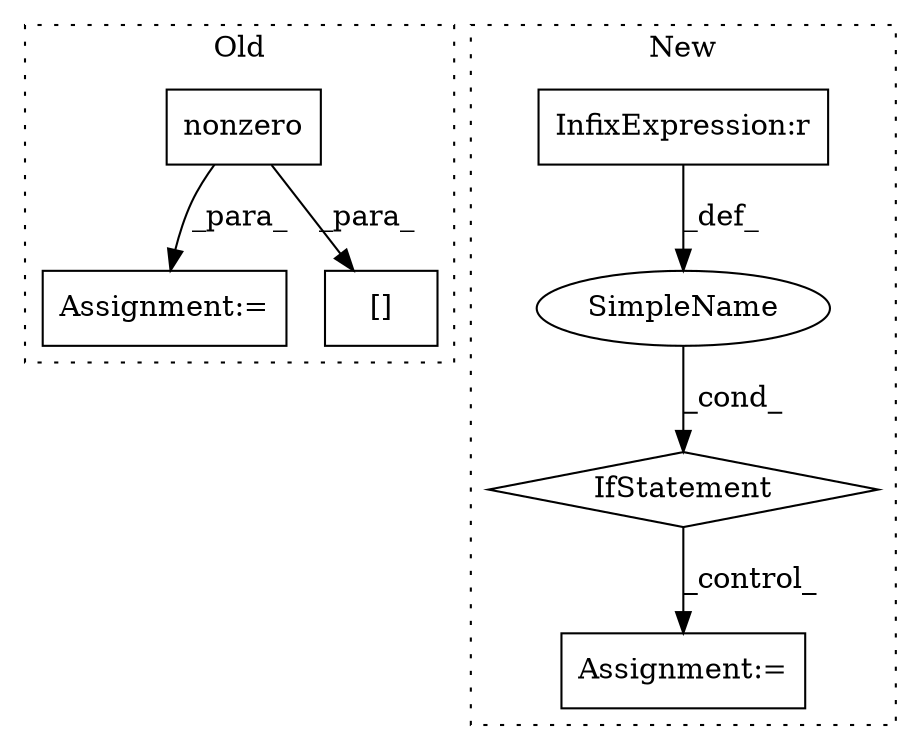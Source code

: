 digraph G {
subgraph cluster0 {
1 [label="nonzero" a="32" s="3866,3881" l="8,1" shape="box"];
3 [label="Assignment:=" a="7" s="3841" l="1" shape="box"];
7 [label="[]" a="2" s="3852,3882" l="8,1" shape="box"];
label = "Old";
style="dotted";
}
subgraph cluster1 {
2 [label="IfStatement" a="25" s="3650,3799" l="4,2" shape="diamond"];
4 [label="Assignment:=" a="7" s="3835" l="2" shape="box"];
5 [label="SimpleName" a="42" s="" l="" shape="ellipse"];
6 [label="InfixExpression:r" a="27" s="3679" l="4" shape="box"];
label = "New";
style="dotted";
}
1 -> 7 [label="_para_"];
1 -> 3 [label="_para_"];
2 -> 4 [label="_control_"];
5 -> 2 [label="_cond_"];
6 -> 5 [label="_def_"];
}